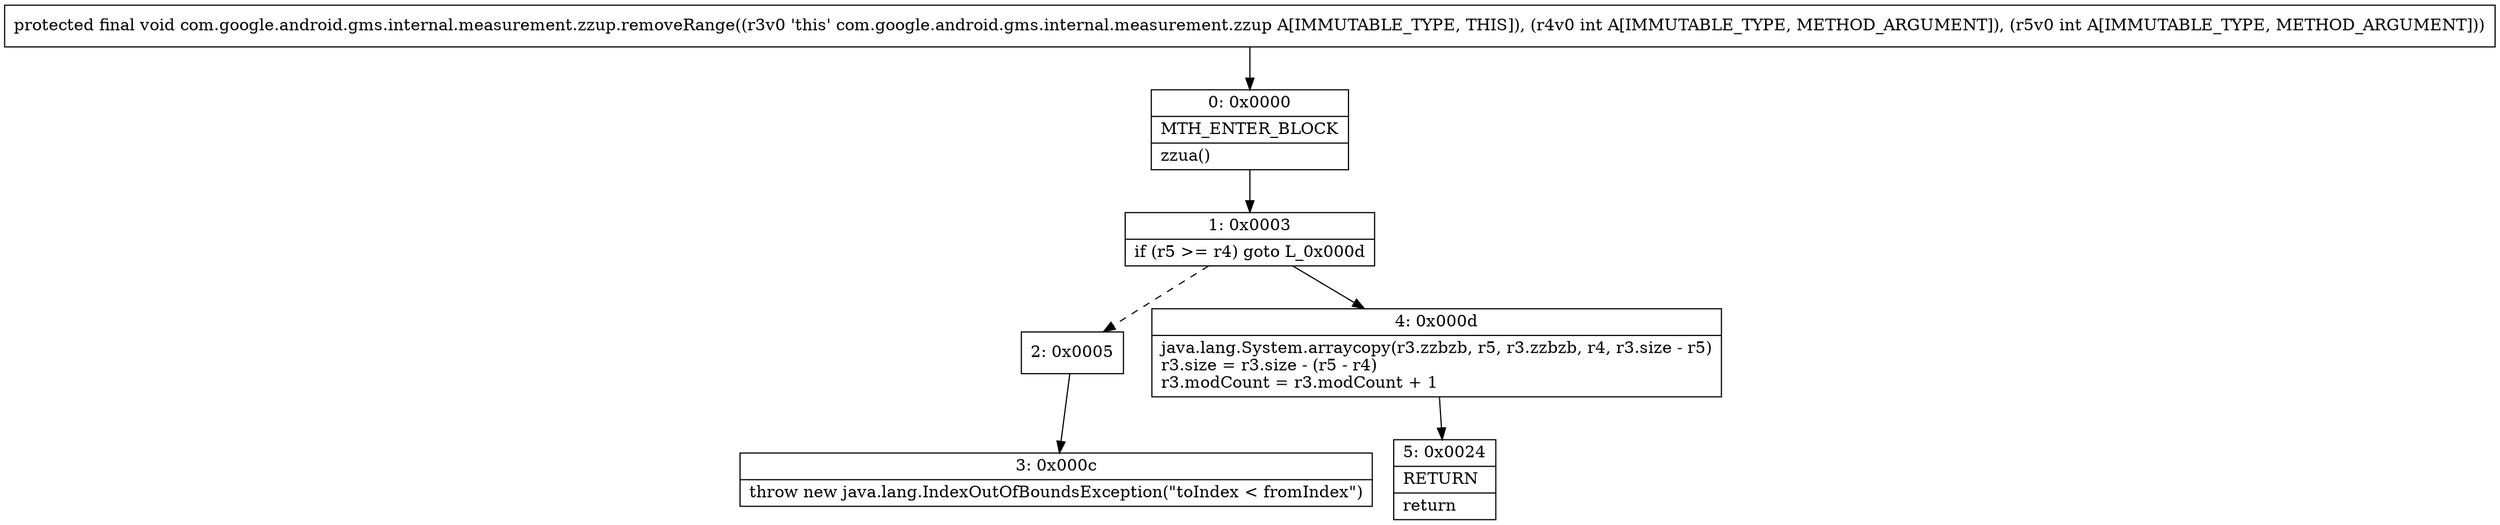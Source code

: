 digraph "CFG forcom.google.android.gms.internal.measurement.zzup.removeRange(II)V" {
Node_0 [shape=record,label="{0\:\ 0x0000|MTH_ENTER_BLOCK\l|zzua()\l}"];
Node_1 [shape=record,label="{1\:\ 0x0003|if (r5 \>= r4) goto L_0x000d\l}"];
Node_2 [shape=record,label="{2\:\ 0x0005}"];
Node_3 [shape=record,label="{3\:\ 0x000c|throw new java.lang.IndexOutOfBoundsException(\"toIndex \< fromIndex\")\l}"];
Node_4 [shape=record,label="{4\:\ 0x000d|java.lang.System.arraycopy(r3.zzbzb, r5, r3.zzbzb, r4, r3.size \- r5)\lr3.size = r3.size \- (r5 \- r4)\lr3.modCount = r3.modCount + 1\l}"];
Node_5 [shape=record,label="{5\:\ 0x0024|RETURN\l|return\l}"];
MethodNode[shape=record,label="{protected final void com.google.android.gms.internal.measurement.zzup.removeRange((r3v0 'this' com.google.android.gms.internal.measurement.zzup A[IMMUTABLE_TYPE, THIS]), (r4v0 int A[IMMUTABLE_TYPE, METHOD_ARGUMENT]), (r5v0 int A[IMMUTABLE_TYPE, METHOD_ARGUMENT])) }"];
MethodNode -> Node_0;
Node_0 -> Node_1;
Node_1 -> Node_2[style=dashed];
Node_1 -> Node_4;
Node_2 -> Node_3;
Node_4 -> Node_5;
}


